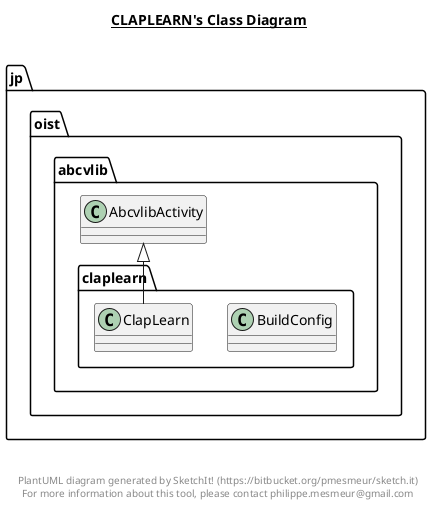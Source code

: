 @startuml

title __CLAPLEARN's Class Diagram__\n

  namespace jp.oist.abcvlib {
    namespace claplearn {
      class jp.oist.abcvlib.claplearn.BuildConfig {
      }
    }
  }
  

  namespace jp.oist.abcvlib {
    namespace claplearn {
      class jp.oist.abcvlib.claplearn.ClapLearn {
      }
    }
  }
  

  jp.oist.abcvlib.claplearn.ClapLearn -up-|> jp.oist.abcvlib.AbcvlibActivity


right footer


PlantUML diagram generated by SketchIt! (https://bitbucket.org/pmesmeur/sketch.it)
For more information about this tool, please contact philippe.mesmeur@gmail.com
endfooter

@enduml
